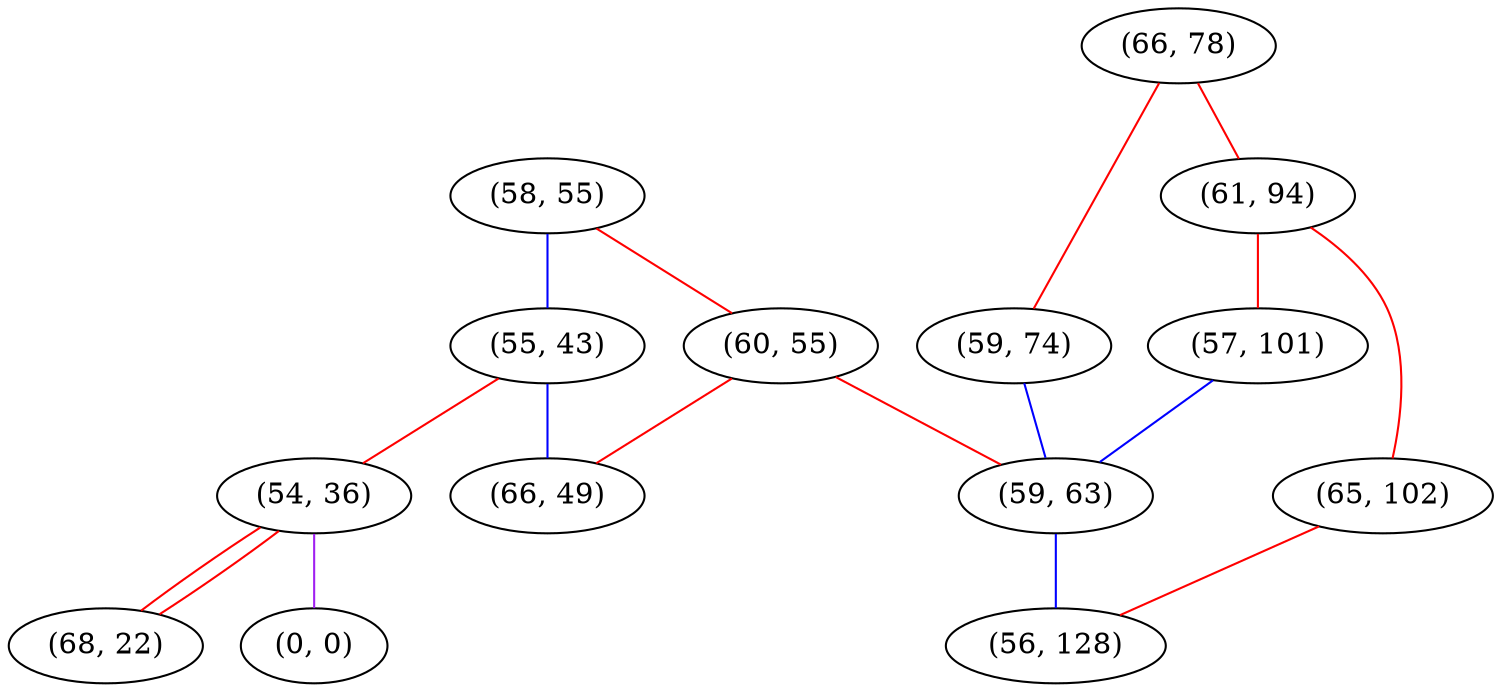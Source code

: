 graph "" {
"(58, 55)";
"(66, 78)";
"(61, 94)";
"(55, 43)";
"(60, 55)";
"(54, 36)";
"(59, 74)";
"(0, 0)";
"(65, 102)";
"(68, 22)";
"(57, 101)";
"(59, 63)";
"(56, 128)";
"(66, 49)";
"(58, 55)" -- "(55, 43)"  [color=blue, key=0, weight=3];
"(58, 55)" -- "(60, 55)"  [color=red, key=0, weight=1];
"(66, 78)" -- "(61, 94)"  [color=red, key=0, weight=1];
"(66, 78)" -- "(59, 74)"  [color=red, key=0, weight=1];
"(61, 94)" -- "(57, 101)"  [color=red, key=0, weight=1];
"(61, 94)" -- "(65, 102)"  [color=red, key=0, weight=1];
"(55, 43)" -- "(54, 36)"  [color=red, key=0, weight=1];
"(55, 43)" -- "(66, 49)"  [color=blue, key=0, weight=3];
"(60, 55)" -- "(59, 63)"  [color=red, key=0, weight=1];
"(60, 55)" -- "(66, 49)"  [color=red, key=0, weight=1];
"(54, 36)" -- "(0, 0)"  [color=purple, key=0, weight=4];
"(54, 36)" -- "(68, 22)"  [color=red, key=0, weight=1];
"(54, 36)" -- "(68, 22)"  [color=red, key=1, weight=1];
"(59, 74)" -- "(59, 63)"  [color=blue, key=0, weight=3];
"(65, 102)" -- "(56, 128)"  [color=red, key=0, weight=1];
"(57, 101)" -- "(59, 63)"  [color=blue, key=0, weight=3];
"(59, 63)" -- "(56, 128)"  [color=blue, key=0, weight=3];
}
